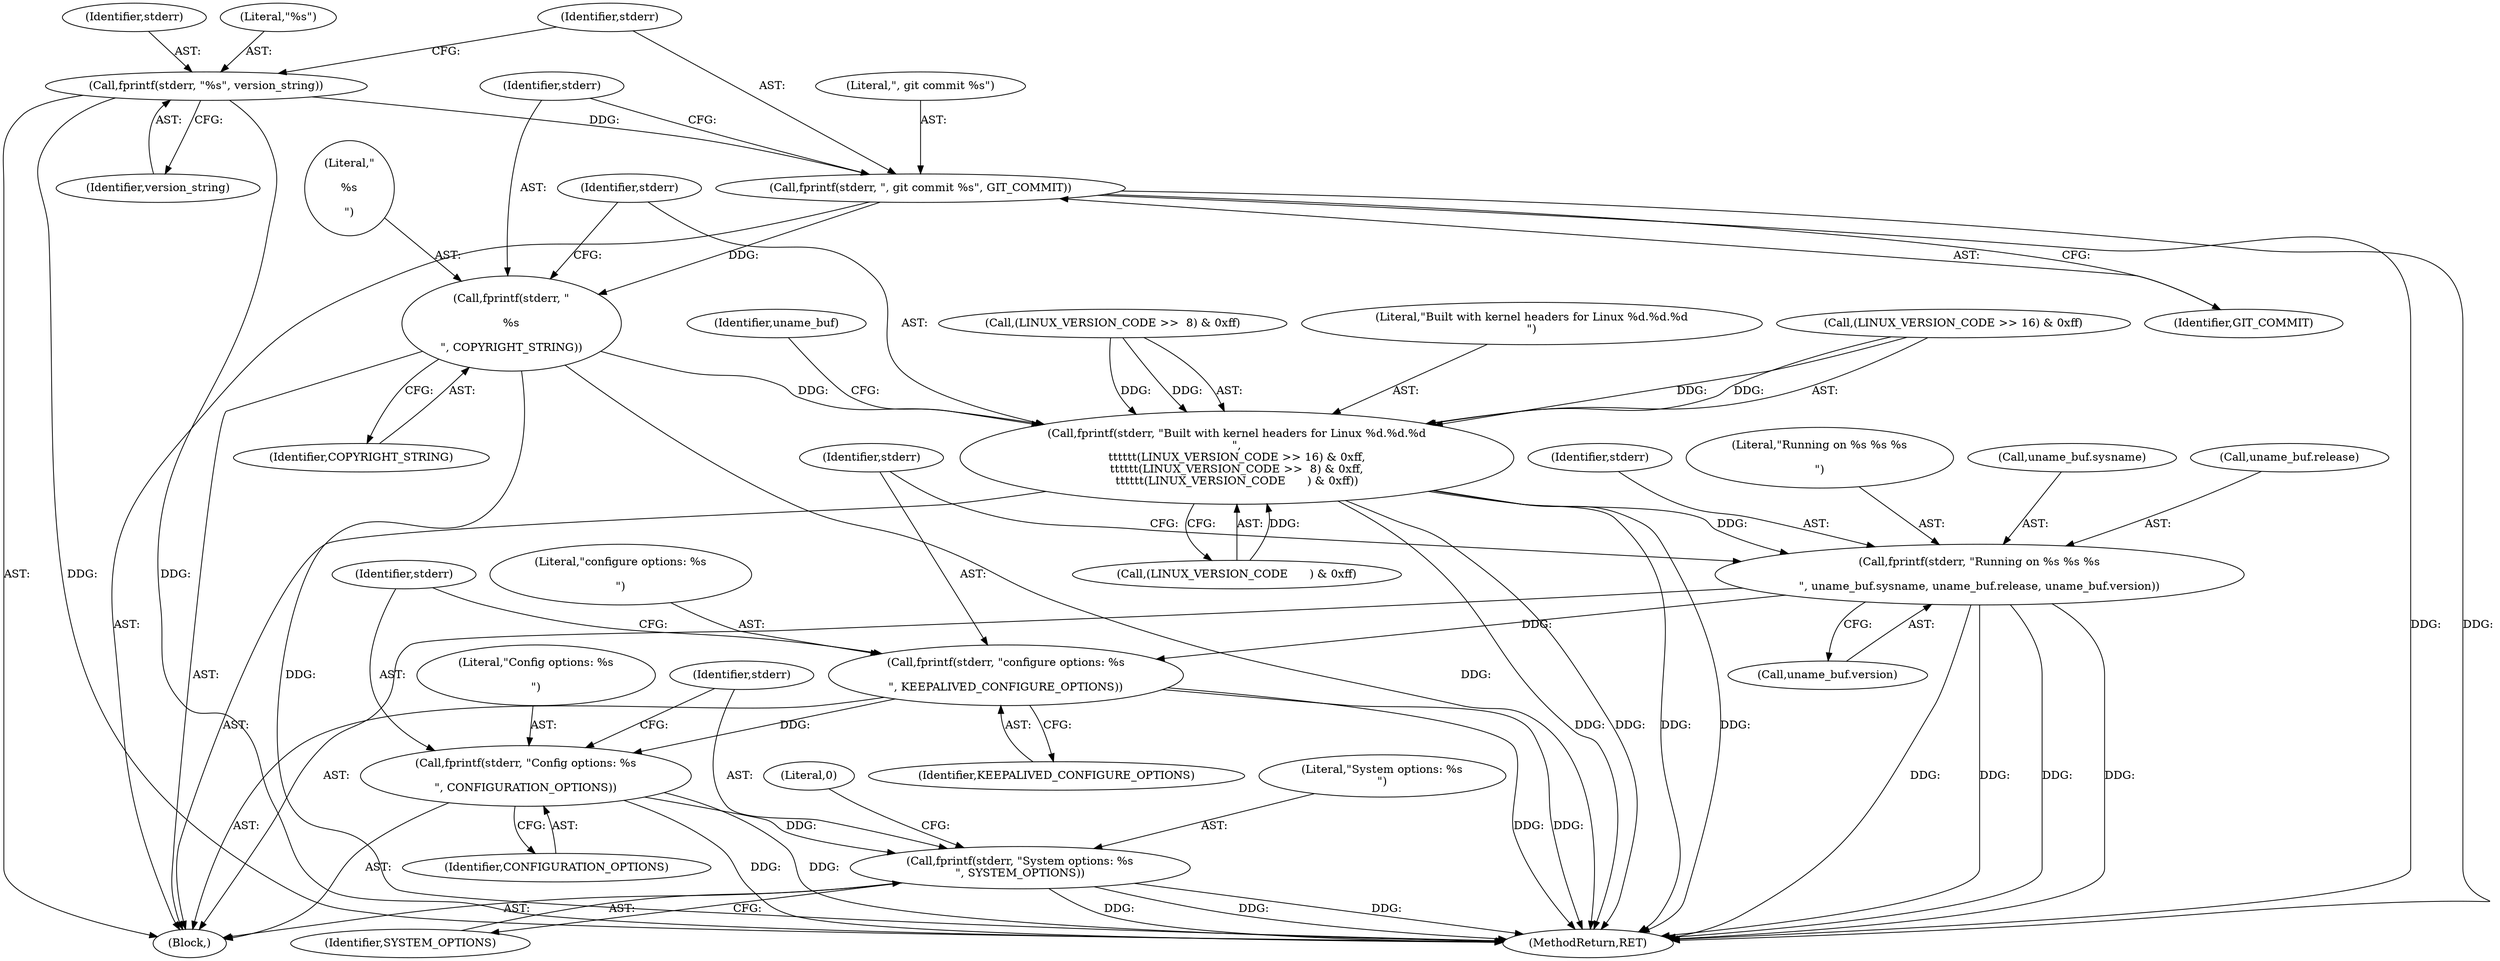 digraph "0_keepalived_04f2d32871bb3b11d7dc024039952f2fe2750306@API" {
"1000197" [label="(Call,fprintf(stderr, \"%s\", version_string))"];
"1000201" [label="(Call,fprintf(stderr, \", git commit %s\", GIT_COMMIT))"];
"1000205" [label="(Call,fprintf(stderr, \"\n\n%s\n\n\", COPYRIGHT_STRING))"];
"1000209" [label="(Call,fprintf(stderr, \"Built with kernel headers for Linux %d.%d.%d\n\",\n\t\t\t\t\t\t(LINUX_VERSION_CODE >> 16) & 0xff,\n\t\t\t\t\t\t(LINUX_VERSION_CODE >>  8) & 0xff,\n\t\t\t\t\t\t(LINUX_VERSION_CODE      ) & 0xff))"];
"1000229" [label="(Call,fprintf(stderr, \"Running on %s %s %s\n\n\", uname_buf.sysname, uname_buf.release, uname_buf.version))"];
"1000241" [label="(Call,fprintf(stderr, \"configure options: %s\n\n\", KEEPALIVED_CONFIGURE_OPTIONS))"];
"1000245" [label="(Call,fprintf(stderr, \"Config options: %s\n\n\", CONFIGURATION_OPTIONS))"];
"1000249" [label="(Call,fprintf(stderr, \"System options: %s\n\", SYSTEM_OPTIONS))"];
"1000222" [label="(Call,(LINUX_VERSION_CODE      ) & 0xff)"];
"1000231" [label="(Literal,\"Running on %s %s %s\n\n\")"];
"1000200" [label="(Identifier,version_string)"];
"1000205" [label="(Call,fprintf(stderr, \"\n\n%s\n\n\", COPYRIGHT_STRING))"];
"1000242" [label="(Identifier,stderr)"];
"1000245" [label="(Call,fprintf(stderr, \"Config options: %s\n\n\", CONFIGURATION_OPTIONS))"];
"1000232" [label="(Call,uname_buf.sysname)"];
"1000229" [label="(Call,fprintf(stderr, \"Running on %s %s %s\n\n\", uname_buf.sysname, uname_buf.release, uname_buf.version))"];
"1000198" [label="(Identifier,stderr)"];
"1000235" [label="(Call,uname_buf.release)"];
"1000241" [label="(Call,fprintf(stderr, \"configure options: %s\n\n\", KEEPALIVED_CONFIGURE_OPTIONS))"];
"1000246" [label="(Identifier,stderr)"];
"1000249" [label="(Call,fprintf(stderr, \"System options: %s\n\", SYSTEM_OPTIONS))"];
"1000243" [label="(Literal,\"configure options: %s\n\n\")"];
"1000201" [label="(Call,fprintf(stderr, \", git commit %s\", GIT_COMMIT))"];
"1000254" [label="(Literal,0)"];
"1000747" [label="(MethodReturn,RET)"];
"1000244" [label="(Identifier,KEEPALIVED_CONFIGURE_OPTIONS)"];
"1000247" [label="(Literal,\"Config options: %s\n\n\")"];
"1000217" [label="(Call,(LINUX_VERSION_CODE >>  8) & 0xff)"];
"1000207" [label="(Literal,\"\n\n%s\n\n\")"];
"1000211" [label="(Literal,\"Built with kernel headers for Linux %d.%d.%d\n\")"];
"1000202" [label="(Identifier,stderr)"];
"1000209" [label="(Call,fprintf(stderr, \"Built with kernel headers for Linux %d.%d.%d\n\",\n\t\t\t\t\t\t(LINUX_VERSION_CODE >> 16) & 0xff,\n\t\t\t\t\t\t(LINUX_VERSION_CODE >>  8) & 0xff,\n\t\t\t\t\t\t(LINUX_VERSION_CODE      ) & 0xff))"];
"1000238" [label="(Call,uname_buf.version)"];
"1000197" [label="(Call,fprintf(stderr, \"%s\", version_string))"];
"1000250" [label="(Identifier,stderr)"];
"1000199" [label="(Literal,\"%s\")"];
"1000248" [label="(Identifier,CONFIGURATION_OPTIONS)"];
"1000210" [label="(Identifier,stderr)"];
"1000212" [label="(Call,(LINUX_VERSION_CODE >> 16) & 0xff)"];
"1000208" [label="(Identifier,COPYRIGHT_STRING)"];
"1000195" [label="(Block,)"];
"1000203" [label="(Literal,\", git commit %s\")"];
"1000251" [label="(Literal,\"System options: %s\n\")"];
"1000252" [label="(Identifier,SYSTEM_OPTIONS)"];
"1000206" [label="(Identifier,stderr)"];
"1000230" [label="(Identifier,stderr)"];
"1000204" [label="(Identifier,GIT_COMMIT)"];
"1000228" [label="(Identifier,uname_buf)"];
"1000197" -> "1000195"  [label="AST: "];
"1000197" -> "1000200"  [label="CFG: "];
"1000198" -> "1000197"  [label="AST: "];
"1000199" -> "1000197"  [label="AST: "];
"1000200" -> "1000197"  [label="AST: "];
"1000202" -> "1000197"  [label="CFG: "];
"1000197" -> "1000747"  [label="DDG: "];
"1000197" -> "1000747"  [label="DDG: "];
"1000197" -> "1000201"  [label="DDG: "];
"1000201" -> "1000195"  [label="AST: "];
"1000201" -> "1000204"  [label="CFG: "];
"1000202" -> "1000201"  [label="AST: "];
"1000203" -> "1000201"  [label="AST: "];
"1000204" -> "1000201"  [label="AST: "];
"1000206" -> "1000201"  [label="CFG: "];
"1000201" -> "1000747"  [label="DDG: "];
"1000201" -> "1000747"  [label="DDG: "];
"1000201" -> "1000205"  [label="DDG: "];
"1000205" -> "1000195"  [label="AST: "];
"1000205" -> "1000208"  [label="CFG: "];
"1000206" -> "1000205"  [label="AST: "];
"1000207" -> "1000205"  [label="AST: "];
"1000208" -> "1000205"  [label="AST: "];
"1000210" -> "1000205"  [label="CFG: "];
"1000205" -> "1000747"  [label="DDG: "];
"1000205" -> "1000747"  [label="DDG: "];
"1000205" -> "1000209"  [label="DDG: "];
"1000209" -> "1000195"  [label="AST: "];
"1000209" -> "1000222"  [label="CFG: "];
"1000210" -> "1000209"  [label="AST: "];
"1000211" -> "1000209"  [label="AST: "];
"1000212" -> "1000209"  [label="AST: "];
"1000217" -> "1000209"  [label="AST: "];
"1000222" -> "1000209"  [label="AST: "];
"1000228" -> "1000209"  [label="CFG: "];
"1000209" -> "1000747"  [label="DDG: "];
"1000209" -> "1000747"  [label="DDG: "];
"1000209" -> "1000747"  [label="DDG: "];
"1000209" -> "1000747"  [label="DDG: "];
"1000212" -> "1000209"  [label="DDG: "];
"1000212" -> "1000209"  [label="DDG: "];
"1000217" -> "1000209"  [label="DDG: "];
"1000217" -> "1000209"  [label="DDG: "];
"1000222" -> "1000209"  [label="DDG: "];
"1000209" -> "1000229"  [label="DDG: "];
"1000229" -> "1000195"  [label="AST: "];
"1000229" -> "1000238"  [label="CFG: "];
"1000230" -> "1000229"  [label="AST: "];
"1000231" -> "1000229"  [label="AST: "];
"1000232" -> "1000229"  [label="AST: "];
"1000235" -> "1000229"  [label="AST: "];
"1000238" -> "1000229"  [label="AST: "];
"1000242" -> "1000229"  [label="CFG: "];
"1000229" -> "1000747"  [label="DDG: "];
"1000229" -> "1000747"  [label="DDG: "];
"1000229" -> "1000747"  [label="DDG: "];
"1000229" -> "1000747"  [label="DDG: "];
"1000229" -> "1000241"  [label="DDG: "];
"1000241" -> "1000195"  [label="AST: "];
"1000241" -> "1000244"  [label="CFG: "];
"1000242" -> "1000241"  [label="AST: "];
"1000243" -> "1000241"  [label="AST: "];
"1000244" -> "1000241"  [label="AST: "];
"1000246" -> "1000241"  [label="CFG: "];
"1000241" -> "1000747"  [label="DDG: "];
"1000241" -> "1000747"  [label="DDG: "];
"1000241" -> "1000245"  [label="DDG: "];
"1000245" -> "1000195"  [label="AST: "];
"1000245" -> "1000248"  [label="CFG: "];
"1000246" -> "1000245"  [label="AST: "];
"1000247" -> "1000245"  [label="AST: "];
"1000248" -> "1000245"  [label="AST: "];
"1000250" -> "1000245"  [label="CFG: "];
"1000245" -> "1000747"  [label="DDG: "];
"1000245" -> "1000747"  [label="DDG: "];
"1000245" -> "1000249"  [label="DDG: "];
"1000249" -> "1000195"  [label="AST: "];
"1000249" -> "1000252"  [label="CFG: "];
"1000250" -> "1000249"  [label="AST: "];
"1000251" -> "1000249"  [label="AST: "];
"1000252" -> "1000249"  [label="AST: "];
"1000254" -> "1000249"  [label="CFG: "];
"1000249" -> "1000747"  [label="DDG: "];
"1000249" -> "1000747"  [label="DDG: "];
"1000249" -> "1000747"  [label="DDG: "];
}
